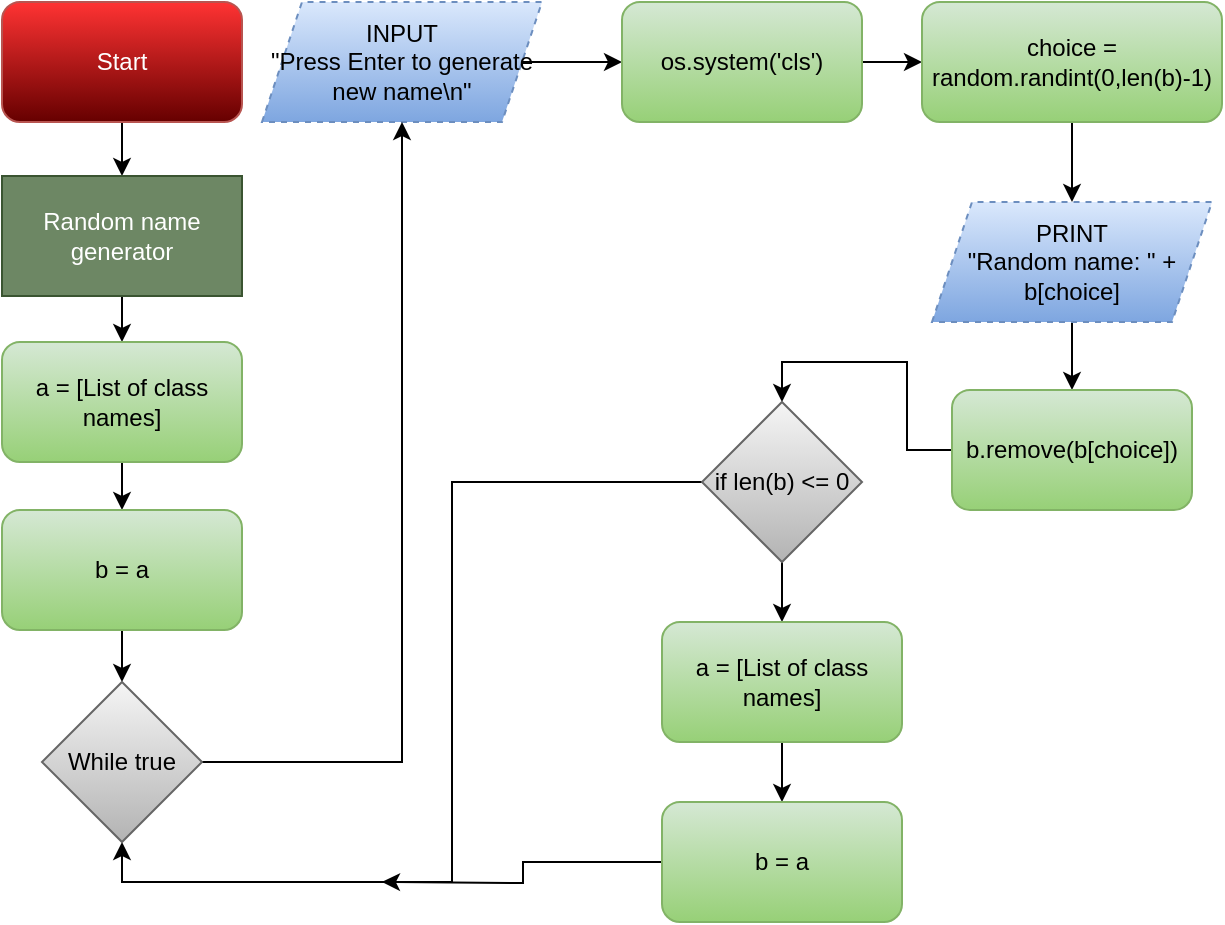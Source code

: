 <mxfile version="13.6.4" type="device"><diagram id="ulVbikhBdkXC0xMFdGOr" name="Page-1"><mxGraphModel dx="949" dy="590" grid="1" gridSize="10" guides="0" tooltips="1" connect="1" arrows="1" fold="1" page="1" pageScale="1" pageWidth="850" pageHeight="1100" math="0" shadow="0"><root><mxCell id="0"/><mxCell id="1" parent="0"/><mxCell id="mzQ8utpbjp7bFPtzTqDw-3" style="edgeStyle=orthogonalEdgeStyle;rounded=0;orthogonalLoop=1;jettySize=auto;html=1;entryX=0.5;entryY=0;entryDx=0;entryDy=0;fontColor=#FFFFFF;" parent="1" source="mzQ8utpbjp7bFPtzTqDw-1" target="mzQ8utpbjp7bFPtzTqDw-2" edge="1"><mxGeometry relative="1" as="geometry"/></mxCell><mxCell id="mzQ8utpbjp7bFPtzTqDw-1" value="&lt;div&gt;Start&lt;/div&gt;" style="rounded=1;whiteSpace=wrap;html=1;strokeColor=#b85450;fillColor=#FF3333;gradientColor=#660000;fontColor=#FFFFFF;" parent="1" vertex="1"><mxGeometry x="20" y="20" width="120" height="60" as="geometry"/></mxCell><mxCell id="mzQ8utpbjp7bFPtzTqDw-5" style="edgeStyle=orthogonalEdgeStyle;rounded=0;orthogonalLoop=1;jettySize=auto;html=1;entryX=0.5;entryY=0;entryDx=0;entryDy=0;fontColor=#FFFFFF;" parent="1" source="mzQ8utpbjp7bFPtzTqDw-2" target="mzQ8utpbjp7bFPtzTqDw-4" edge="1"><mxGeometry relative="1" as="geometry"/></mxCell><mxCell id="mzQ8utpbjp7bFPtzTqDw-2" value="Random name generator" style="rounded=0;whiteSpace=wrap;html=1;fillColor=#6d8764;strokeColor=#3A5431;fontColor=#ffffff;" parent="1" vertex="1"><mxGeometry x="20" y="107" width="120" height="60" as="geometry"/></mxCell><mxCell id="w5_qFxem1t80JiLzyj-O-2" style="edgeStyle=orthogonalEdgeStyle;rounded=0;orthogonalLoop=1;jettySize=auto;html=1;" edge="1" parent="1" source="mzQ8utpbjp7bFPtzTqDw-4" target="mzQ8utpbjp7bFPtzTqDw-8"><mxGeometry relative="1" as="geometry"/></mxCell><mxCell id="mzQ8utpbjp7bFPtzTqDw-4" value="a = [List of class names]" style="rounded=1;whiteSpace=wrap;html=1;fillColor=#d5e8d4;strokeColor=#82b366;gradientColor=#97d077;" parent="1" vertex="1"><mxGeometry x="20" y="190" width="120" height="60" as="geometry"/></mxCell><mxCell id="w5_qFxem1t80JiLzyj-O-4" style="edgeStyle=orthogonalEdgeStyle;rounded=0;orthogonalLoop=1;jettySize=auto;html=1;entryX=0.5;entryY=0;entryDx=0;entryDy=0;" edge="1" parent="1" source="mzQ8utpbjp7bFPtzTqDw-8" target="w5_qFxem1t80JiLzyj-O-3"><mxGeometry relative="1" as="geometry"/></mxCell><mxCell id="mzQ8utpbjp7bFPtzTqDw-8" value="b = a" style="rounded=1;whiteSpace=wrap;html=1;fillColor=#d5e8d4;strokeColor=#82b366;gradientColor=#97d077;" parent="1" vertex="1"><mxGeometry x="20" y="274" width="120" height="60" as="geometry"/></mxCell><mxCell id="w5_qFxem1t80JiLzyj-O-7" style="edgeStyle=orthogonalEdgeStyle;rounded=0;orthogonalLoop=1;jettySize=auto;html=1;" edge="1" parent="1" source="mzQ8utpbjp7bFPtzTqDw-10" target="mzQ8utpbjp7bFPtzTqDw-12"><mxGeometry relative="1" as="geometry"/></mxCell><mxCell id="mzQ8utpbjp7bFPtzTqDw-10" value="&lt;div&gt;INPUT&lt;/div&gt;&lt;div&gt;&quot;Press Enter to generate new name\n&quot;&lt;br&gt;&lt;/div&gt;" style="shape=parallelogram;perimeter=parallelogramPerimeter;whiteSpace=wrap;html=1;fixedSize=1;dashed=1;fillColor=#dae8fc;gradientColor=#7ea6e0;strokeColor=#6c8ebf;" parent="1" vertex="1"><mxGeometry x="150" y="20" width="140" height="60" as="geometry"/></mxCell><mxCell id="w5_qFxem1t80JiLzyj-O-8" style="edgeStyle=orthogonalEdgeStyle;rounded=0;orthogonalLoop=1;jettySize=auto;html=1;" edge="1" parent="1" source="mzQ8utpbjp7bFPtzTqDw-12" target="mzQ8utpbjp7bFPtzTqDw-14"><mxGeometry relative="1" as="geometry"/></mxCell><mxCell id="mzQ8utpbjp7bFPtzTqDw-12" value="os.system('cls')" style="rounded=1;whiteSpace=wrap;html=1;fillColor=#d5e8d4;strokeColor=#82b366;gradientColor=#97d077;" parent="1" vertex="1"><mxGeometry x="330" y="20" width="120" height="60" as="geometry"/></mxCell><mxCell id="w5_qFxem1t80JiLzyj-O-9" style="edgeStyle=orthogonalEdgeStyle;rounded=0;orthogonalLoop=1;jettySize=auto;html=1;entryX=0.5;entryY=0;entryDx=0;entryDy=0;" edge="1" parent="1" source="mzQ8utpbjp7bFPtzTqDw-14" target="mzQ8utpbjp7bFPtzTqDw-16"><mxGeometry relative="1" as="geometry"/></mxCell><mxCell id="mzQ8utpbjp7bFPtzTqDw-14" value="choice = random.randint(0,len(b)-1)" style="rounded=1;whiteSpace=wrap;html=1;fillColor=#d5e8d4;strokeColor=#82b366;gradientColor=#97d077;" parent="1" vertex="1"><mxGeometry x="480" y="20" width="150" height="60" as="geometry"/></mxCell><mxCell id="w5_qFxem1t80JiLzyj-O-10" style="edgeStyle=orthogonalEdgeStyle;rounded=0;orthogonalLoop=1;jettySize=auto;html=1;" edge="1" parent="1" source="mzQ8utpbjp7bFPtzTqDw-16" target="mzQ8utpbjp7bFPtzTqDw-18"><mxGeometry relative="1" as="geometry"/></mxCell><mxCell id="mzQ8utpbjp7bFPtzTqDw-16" value="&lt;div&gt;PRINT&lt;/div&gt;&lt;div&gt;&quot;Random name: &quot; + b[choice]&lt;br&gt;&lt;/div&gt;" style="shape=parallelogram;perimeter=parallelogramPerimeter;whiteSpace=wrap;html=1;fixedSize=1;dashed=1;fillColor=#dae8fc;gradientColor=#7ea6e0;strokeColor=#6c8ebf;" parent="1" vertex="1"><mxGeometry x="485" y="120" width="140" height="60" as="geometry"/></mxCell><mxCell id="w5_qFxem1t80JiLzyj-O-12" style="edgeStyle=orthogonalEdgeStyle;rounded=0;orthogonalLoop=1;jettySize=auto;html=1;entryX=0.5;entryY=0;entryDx=0;entryDy=0;" edge="1" parent="1" source="mzQ8utpbjp7bFPtzTqDw-18" target="mzQ8utpbjp7bFPtzTqDw-20"><mxGeometry relative="1" as="geometry"/></mxCell><mxCell id="mzQ8utpbjp7bFPtzTqDw-18" value="b.remove(b[choice])" style="rounded=1;whiteSpace=wrap;html=1;fillColor=#d5e8d4;strokeColor=#82b366;gradientColor=#97d077;" parent="1" vertex="1"><mxGeometry x="495" y="214" width="120" height="60" as="geometry"/></mxCell><mxCell id="w5_qFxem1t80JiLzyj-O-13" style="edgeStyle=orthogonalEdgeStyle;rounded=0;orthogonalLoop=1;jettySize=auto;html=1;entryX=0.5;entryY=1;entryDx=0;entryDy=0;" edge="1" parent="1" source="mzQ8utpbjp7bFPtzTqDw-20" target="w5_qFxem1t80JiLzyj-O-3"><mxGeometry relative="1" as="geometry"><mxPoint x="80" y="460" as="targetPoint"/></mxGeometry></mxCell><mxCell id="w5_qFxem1t80JiLzyj-O-14" style="edgeStyle=orthogonalEdgeStyle;rounded=0;orthogonalLoop=1;jettySize=auto;html=1;" edge="1" parent="1" source="mzQ8utpbjp7bFPtzTqDw-20" target="mzQ8utpbjp7bFPtzTqDw-32"><mxGeometry relative="1" as="geometry"/></mxCell><mxCell id="mzQ8utpbjp7bFPtzTqDw-20" value="if len(b) &amp;lt;= 0" style="rhombus;whiteSpace=wrap;html=1;fillColor=#f5f5f5;gradientColor=#b3b3b3;strokeColor=#666666;" parent="1" vertex="1"><mxGeometry x="370" y="220" width="80" height="80" as="geometry"/></mxCell><mxCell id="w5_qFxem1t80JiLzyj-O-16" style="edgeStyle=orthogonalEdgeStyle;rounded=0;orthogonalLoop=1;jettySize=auto;html=1;" edge="1" parent="1" source="mzQ8utpbjp7bFPtzTqDw-32" target="w5_qFxem1t80JiLzyj-O-15"><mxGeometry relative="1" as="geometry"/></mxCell><mxCell id="mzQ8utpbjp7bFPtzTqDw-32" value="a = [List of class names]" style="rounded=1;whiteSpace=wrap;html=1;fillColor=#d5e8d4;strokeColor=#82b366;gradientColor=#97d077;" parent="1" vertex="1"><mxGeometry x="350" y="330" width="120" height="60" as="geometry"/></mxCell><mxCell id="w5_qFxem1t80JiLzyj-O-5" style="edgeStyle=orthogonalEdgeStyle;rounded=0;orthogonalLoop=1;jettySize=auto;html=1;" edge="1" parent="1" source="w5_qFxem1t80JiLzyj-O-3" target="mzQ8utpbjp7bFPtzTqDw-10"><mxGeometry relative="1" as="geometry"/></mxCell><mxCell id="w5_qFxem1t80JiLzyj-O-3" value="While true" style="rhombus;whiteSpace=wrap;html=1;fillColor=#f5f5f5;gradientColor=#b3b3b3;strokeColor=#666666;" vertex="1" parent="1"><mxGeometry x="40" y="360" width="80" height="80" as="geometry"/></mxCell><mxCell id="w5_qFxem1t80JiLzyj-O-17" style="edgeStyle=orthogonalEdgeStyle;rounded=0;orthogonalLoop=1;jettySize=auto;html=1;" edge="1" parent="1" source="w5_qFxem1t80JiLzyj-O-15"><mxGeometry relative="1" as="geometry"><mxPoint x="210" y="460" as="targetPoint"/></mxGeometry></mxCell><mxCell id="w5_qFxem1t80JiLzyj-O-15" value="b = a" style="rounded=1;whiteSpace=wrap;html=1;fillColor=#d5e8d4;strokeColor=#82b366;gradientColor=#97d077;" vertex="1" parent="1"><mxGeometry x="350" y="420" width="120" height="60" as="geometry"/></mxCell></root></mxGraphModel></diagram></mxfile>